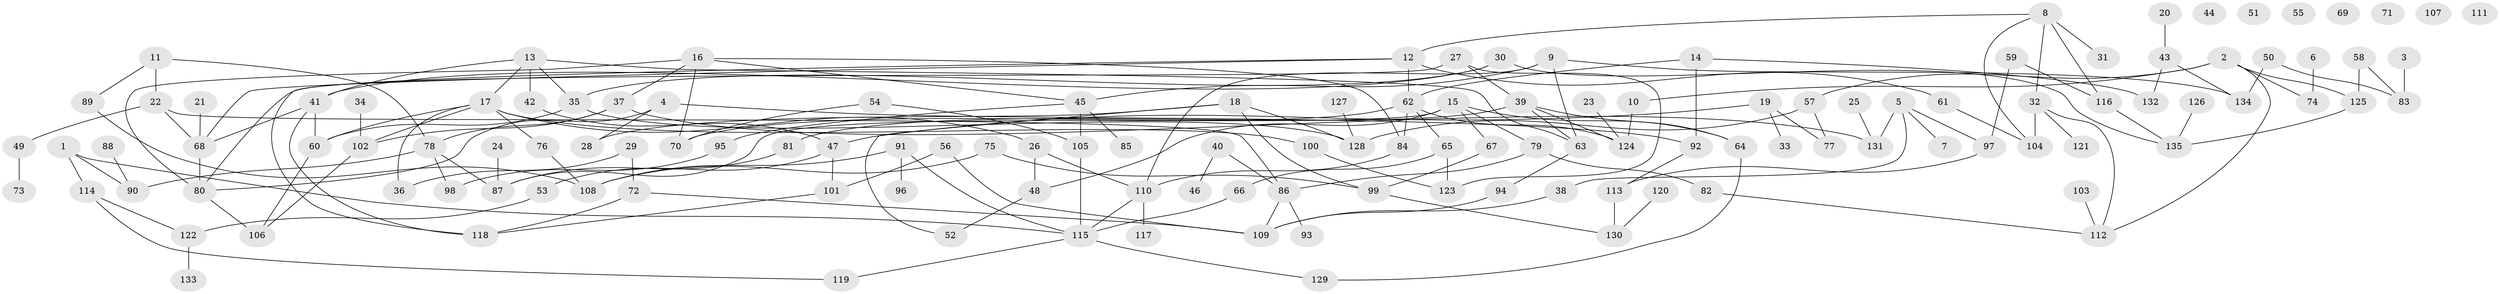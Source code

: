 // Generated by graph-tools (version 1.1) at 2025/00/03/09/25 03:00:50]
// undirected, 135 vertices, 182 edges
graph export_dot {
graph [start="1"]
  node [color=gray90,style=filled];
  1;
  2;
  3;
  4;
  5;
  6;
  7;
  8;
  9;
  10;
  11;
  12;
  13;
  14;
  15;
  16;
  17;
  18;
  19;
  20;
  21;
  22;
  23;
  24;
  25;
  26;
  27;
  28;
  29;
  30;
  31;
  32;
  33;
  34;
  35;
  36;
  37;
  38;
  39;
  40;
  41;
  42;
  43;
  44;
  45;
  46;
  47;
  48;
  49;
  50;
  51;
  52;
  53;
  54;
  55;
  56;
  57;
  58;
  59;
  60;
  61;
  62;
  63;
  64;
  65;
  66;
  67;
  68;
  69;
  70;
  71;
  72;
  73;
  74;
  75;
  76;
  77;
  78;
  79;
  80;
  81;
  82;
  83;
  84;
  85;
  86;
  87;
  88;
  89;
  90;
  91;
  92;
  93;
  94;
  95;
  96;
  97;
  98;
  99;
  100;
  101;
  102;
  103;
  104;
  105;
  106;
  107;
  108;
  109;
  110;
  111;
  112;
  113;
  114;
  115;
  116;
  117;
  118;
  119;
  120;
  121;
  122;
  123;
  124;
  125;
  126;
  127;
  128;
  129;
  130;
  131;
  132;
  133;
  134;
  135;
  1 -- 90;
  1 -- 114;
  1 -- 115;
  2 -- 10;
  2 -- 57;
  2 -- 74;
  2 -- 112;
  2 -- 125;
  3 -- 83;
  4 -- 28;
  4 -- 80;
  4 -- 92;
  5 -- 7;
  5 -- 38;
  5 -- 97;
  5 -- 131;
  6 -- 74;
  8 -- 12;
  8 -- 31;
  8 -- 32;
  8 -- 104;
  8 -- 116;
  9 -- 45;
  9 -- 63;
  9 -- 110;
  9 -- 134;
  10 -- 124;
  11 -- 22;
  11 -- 78;
  11 -- 89;
  12 -- 61;
  12 -- 62;
  12 -- 68;
  12 -- 118;
  13 -- 17;
  13 -- 35;
  13 -- 41;
  13 -- 42;
  13 -- 63;
  14 -- 62;
  14 -- 92;
  14 -- 132;
  15 -- 48;
  15 -- 64;
  15 -- 67;
  15 -- 79;
  15 -- 87;
  16 -- 37;
  16 -- 45;
  16 -- 70;
  16 -- 80;
  16 -- 84;
  17 -- 26;
  17 -- 36;
  17 -- 60;
  17 -- 76;
  17 -- 100;
  17 -- 102;
  18 -- 28;
  18 -- 52;
  18 -- 99;
  18 -- 128;
  19 -- 33;
  19 -- 47;
  19 -- 77;
  20 -- 43;
  21 -- 68;
  22 -- 49;
  22 -- 68;
  22 -- 86;
  23 -- 124;
  24 -- 87;
  25 -- 131;
  26 -- 48;
  26 -- 110;
  27 -- 39;
  27 -- 80;
  27 -- 123;
  29 -- 36;
  29 -- 72;
  30 -- 35;
  30 -- 41;
  30 -- 135;
  32 -- 104;
  32 -- 112;
  32 -- 121;
  34 -- 102;
  35 -- 60;
  35 -- 128;
  37 -- 78;
  37 -- 102;
  37 -- 131;
  38 -- 109;
  39 -- 63;
  39 -- 64;
  39 -- 81;
  39 -- 124;
  40 -- 46;
  40 -- 86;
  41 -- 60;
  41 -- 68;
  41 -- 118;
  42 -- 47;
  43 -- 132;
  43 -- 134;
  45 -- 85;
  45 -- 95;
  45 -- 105;
  47 -- 53;
  47 -- 101;
  48 -- 52;
  49 -- 73;
  50 -- 83;
  50 -- 134;
  53 -- 122;
  54 -- 70;
  54 -- 105;
  56 -- 101;
  56 -- 109;
  57 -- 77;
  57 -- 128;
  58 -- 83;
  58 -- 125;
  59 -- 97;
  59 -- 116;
  60 -- 106;
  61 -- 104;
  62 -- 65;
  62 -- 70;
  62 -- 84;
  62 -- 124;
  63 -- 94;
  64 -- 129;
  65 -- 66;
  65 -- 123;
  66 -- 115;
  67 -- 99;
  68 -- 80;
  72 -- 109;
  72 -- 118;
  75 -- 99;
  75 -- 108;
  76 -- 108;
  78 -- 87;
  78 -- 90;
  78 -- 98;
  79 -- 82;
  79 -- 86;
  80 -- 106;
  81 -- 87;
  82 -- 112;
  84 -- 110;
  86 -- 93;
  86 -- 109;
  88 -- 90;
  89 -- 108;
  91 -- 96;
  91 -- 108;
  91 -- 115;
  92 -- 113;
  94 -- 109;
  95 -- 98;
  97 -- 113;
  99 -- 130;
  100 -- 123;
  101 -- 118;
  102 -- 106;
  103 -- 112;
  105 -- 115;
  110 -- 115;
  110 -- 117;
  113 -- 130;
  114 -- 119;
  114 -- 122;
  115 -- 119;
  115 -- 129;
  116 -- 135;
  120 -- 130;
  122 -- 133;
  125 -- 135;
  126 -- 135;
  127 -- 128;
}
